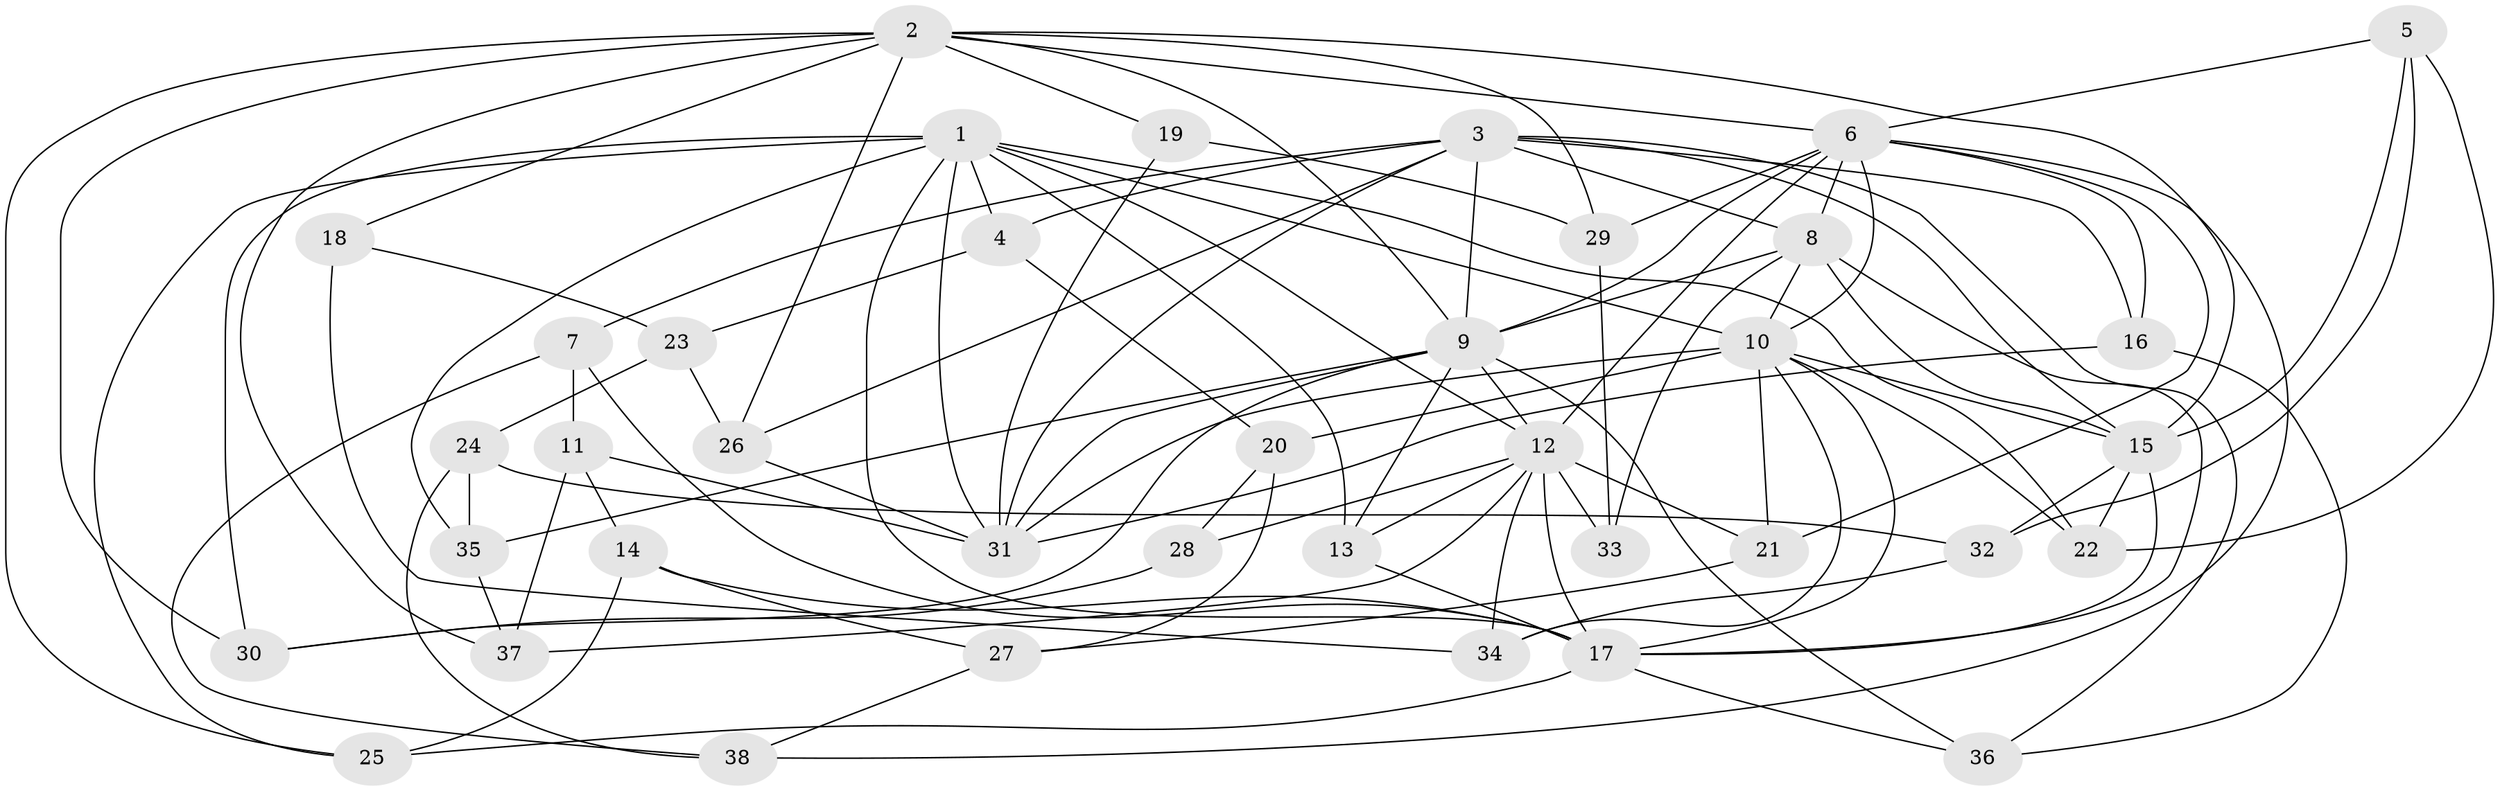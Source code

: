 // original degree distribution, {4: 1.0}
// Generated by graph-tools (version 1.1) at 2025/38/03/09/25 02:38:02]
// undirected, 38 vertices, 103 edges
graph export_dot {
graph [start="1"]
  node [color=gray90,style=filled];
  1;
  2;
  3;
  4;
  5;
  6;
  7;
  8;
  9;
  10;
  11;
  12;
  13;
  14;
  15;
  16;
  17;
  18;
  19;
  20;
  21;
  22;
  23;
  24;
  25;
  26;
  27;
  28;
  29;
  30;
  31;
  32;
  33;
  34;
  35;
  36;
  37;
  38;
  1 -- 4 [weight=1.0];
  1 -- 10 [weight=1.0];
  1 -- 12 [weight=1.0];
  1 -- 13 [weight=1.0];
  1 -- 17 [weight=1.0];
  1 -- 22 [weight=1.0];
  1 -- 25 [weight=1.0];
  1 -- 30 [weight=1.0];
  1 -- 31 [weight=1.0];
  1 -- 35 [weight=1.0];
  2 -- 6 [weight=1.0];
  2 -- 9 [weight=1.0];
  2 -- 15 [weight=1.0];
  2 -- 18 [weight=2.0];
  2 -- 19 [weight=2.0];
  2 -- 25 [weight=1.0];
  2 -- 26 [weight=1.0];
  2 -- 29 [weight=1.0];
  2 -- 30 [weight=1.0];
  2 -- 37 [weight=1.0];
  3 -- 4 [weight=1.0];
  3 -- 7 [weight=1.0];
  3 -- 8 [weight=1.0];
  3 -- 9 [weight=1.0];
  3 -- 15 [weight=2.0];
  3 -- 16 [weight=1.0];
  3 -- 26 [weight=1.0];
  3 -- 31 [weight=1.0];
  3 -- 36 [weight=1.0];
  4 -- 20 [weight=1.0];
  4 -- 23 [weight=1.0];
  5 -- 6 [weight=1.0];
  5 -- 15 [weight=1.0];
  5 -- 22 [weight=1.0];
  5 -- 32 [weight=1.0];
  6 -- 8 [weight=1.0];
  6 -- 9 [weight=1.0];
  6 -- 10 [weight=1.0];
  6 -- 12 [weight=1.0];
  6 -- 16 [weight=1.0];
  6 -- 21 [weight=1.0];
  6 -- 29 [weight=1.0];
  6 -- 38 [weight=1.0];
  7 -- 11 [weight=1.0];
  7 -- 17 [weight=1.0];
  7 -- 38 [weight=1.0];
  8 -- 9 [weight=1.0];
  8 -- 10 [weight=1.0];
  8 -- 15 [weight=1.0];
  8 -- 17 [weight=2.0];
  8 -- 33 [weight=1.0];
  9 -- 12 [weight=1.0];
  9 -- 13 [weight=1.0];
  9 -- 30 [weight=1.0];
  9 -- 31 [weight=1.0];
  9 -- 35 [weight=1.0];
  9 -- 36 [weight=1.0];
  10 -- 15 [weight=1.0];
  10 -- 17 [weight=1.0];
  10 -- 20 [weight=1.0];
  10 -- 21 [weight=1.0];
  10 -- 22 [weight=1.0];
  10 -- 31 [weight=1.0];
  10 -- 34 [weight=1.0];
  11 -- 14 [weight=1.0];
  11 -- 31 [weight=1.0];
  11 -- 37 [weight=1.0];
  12 -- 13 [weight=1.0];
  12 -- 17 [weight=1.0];
  12 -- 21 [weight=1.0];
  12 -- 28 [weight=2.0];
  12 -- 33 [weight=2.0];
  12 -- 34 [weight=1.0];
  12 -- 37 [weight=1.0];
  13 -- 17 [weight=1.0];
  14 -- 17 [weight=1.0];
  14 -- 25 [weight=1.0];
  14 -- 27 [weight=1.0];
  15 -- 17 [weight=2.0];
  15 -- 22 [weight=1.0];
  15 -- 32 [weight=1.0];
  16 -- 31 [weight=1.0];
  16 -- 36 [weight=1.0];
  17 -- 25 [weight=1.0];
  17 -- 36 [weight=1.0];
  18 -- 23 [weight=1.0];
  18 -- 34 [weight=1.0];
  19 -- 29 [weight=1.0];
  19 -- 31 [weight=1.0];
  20 -- 27 [weight=1.0];
  20 -- 28 [weight=1.0];
  21 -- 27 [weight=1.0];
  23 -- 24 [weight=1.0];
  23 -- 26 [weight=1.0];
  24 -- 32 [weight=1.0];
  24 -- 35 [weight=1.0];
  24 -- 38 [weight=1.0];
  26 -- 31 [weight=1.0];
  27 -- 38 [weight=1.0];
  28 -- 30 [weight=1.0];
  29 -- 33 [weight=1.0];
  32 -- 34 [weight=1.0];
  35 -- 37 [weight=1.0];
}
